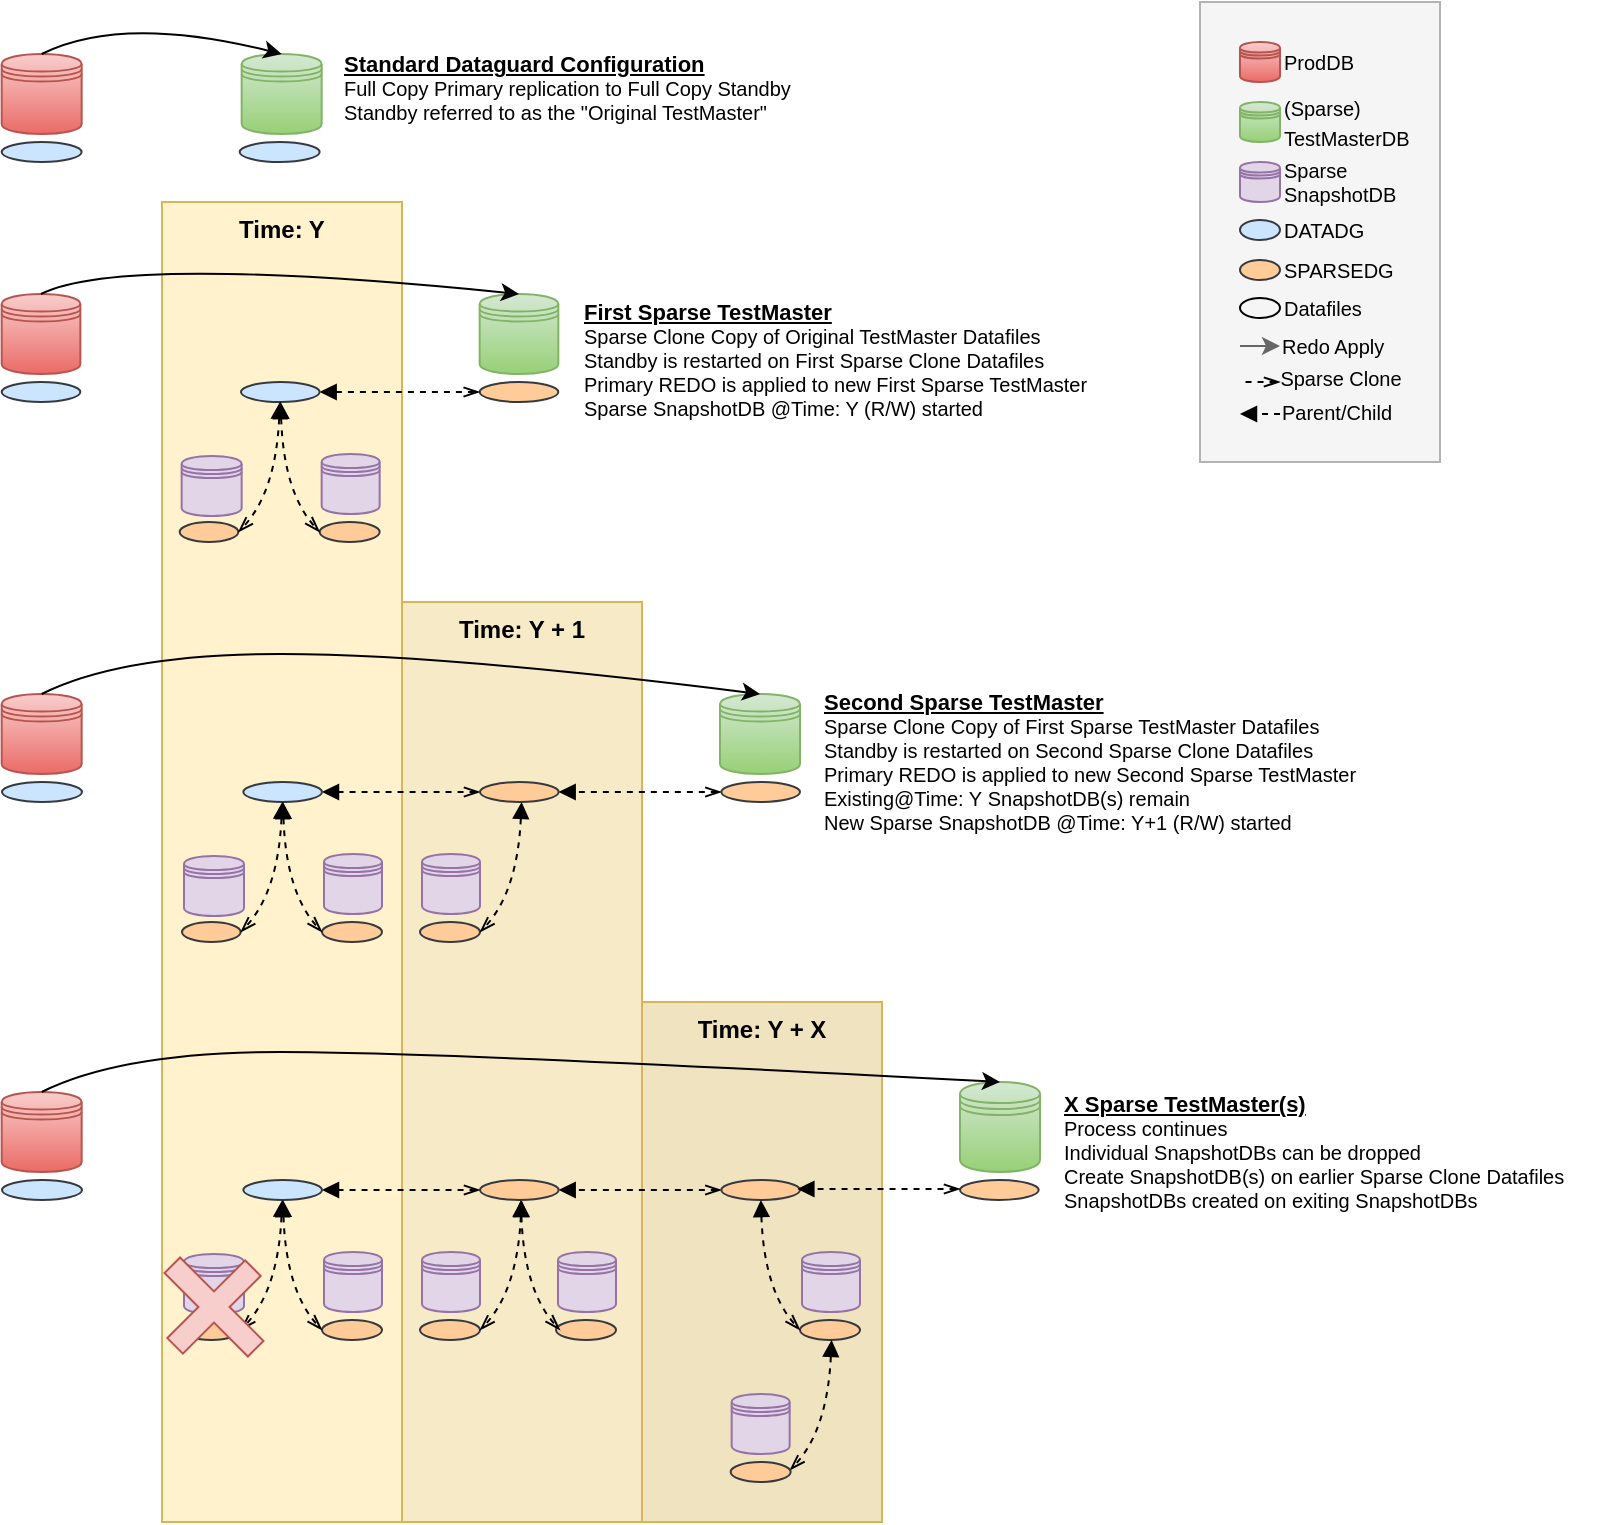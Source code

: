 <mxfile version="14.9.6" type="device"><diagram id="pp4aHIuUbtNrSbLuYtnG" name="Page-1"><mxGraphModel dx="1063" dy="852" grid="1" gridSize="10" guides="1" tooltips="1" connect="1" arrows="1" fold="1" page="1" pageScale="1" pageWidth="827" pageHeight="1169" math="0" shadow="0"><root><mxCell id="0"/><mxCell id="1" parent="0"/><mxCell id="ulJV0yLeA4NNYe66muK5-99" value="Time: Y + X" style="whiteSpace=wrap;html=1;labelBackgroundColor=none;fontSize=12;strokeColor=#d6b656;gradientDirection=west;align=center;fillColor=#F0E3C0;fontStyle=1;verticalAlign=top;" vertex="1" parent="1"><mxGeometry x="361" y="580" width="120" height="260" as="geometry"/></mxCell><mxCell id="ulJV0yLeA4NNYe66muK5-98" value="Time: Y + 1" style="whiteSpace=wrap;html=1;labelBackgroundColor=none;fontSize=12;strokeColor=#d6b656;gradientDirection=west;align=center;fillColor=#F7EAC6;labelPosition=center;verticalLabelPosition=middle;verticalAlign=top;fontStyle=1" vertex="1" parent="1"><mxGeometry x="241" y="380" width="120" height="460" as="geometry"/></mxCell><mxCell id="ulJV0yLeA4NNYe66muK5-97" value="&lt;b style=&quot;font-size: 12px&quot;&gt;Time: Y&lt;/b&gt;" style="whiteSpace=wrap;html=1;labelBackgroundColor=none;fontSize=10;strokeColor=#d6b656;fillColor=#fff2cc;gradientDirection=west;align=center;labelPosition=center;verticalLabelPosition=middle;verticalAlign=top;" vertex="1" parent="1"><mxGeometry x="121" y="180" width="120" height="660" as="geometry"/></mxCell><mxCell id="ulJV0yLeA4NNYe66muK5-18" value="" style="group" vertex="1" connectable="0" parent="1"><mxGeometry x="40.83" y="86" width="160" height="74" as="geometry"/></mxCell><mxCell id="iKCG7jsszdwksZ2AkNEg-17" value="" style="shape=datastore;whiteSpace=wrap;html=1;sketch=0;fillColor=#f8cecc;strokeColor=#b85450;gradientColor=#ea6b66;" parent="ulJV0yLeA4NNYe66muK5-18" vertex="1"><mxGeometry y="20" width="40" height="40" as="geometry"/></mxCell><mxCell id="GPzHyh5qhziG_9_zHaYN-1" value="" style="ellipse;whiteSpace=wrap;html=1;fillColor=#cce5ff;strokeColor=#36393d;" parent="ulJV0yLeA4NNYe66muK5-18" vertex="1"><mxGeometry y="64" width="40" height="10" as="geometry"/></mxCell><mxCell id="GPzHyh5qhziG_9_zHaYN-3" value="" style="ellipse;whiteSpace=wrap;html=1;fillColor=#cce5ff;strokeColor=#36393d;" parent="ulJV0yLeA4NNYe66muK5-18" vertex="1"><mxGeometry x="119" y="64" width="40" height="10" as="geometry"/></mxCell><mxCell id="GPzHyh5qhziG_9_zHaYN-5" value="" style="shape=datastore;whiteSpace=wrap;html=1;sketch=0;fillColor=#d5e8d4;strokeColor=#82b366;gradientColor=#97d077;" parent="ulJV0yLeA4NNYe66muK5-18" vertex="1"><mxGeometry x="120" y="20" width="40" height="40" as="geometry"/></mxCell><mxCell id="GPzHyh5qhziG_9_zHaYN-6" value="" style="edgeStyle=none;orthogonalLoop=1;jettySize=auto;html=1;entryX=0.5;entryY=0;entryDx=0;entryDy=0;entryPerimeter=0;exitX=0.5;exitY=0;exitDx=0;exitDy=0;curved=1;" parent="ulJV0yLeA4NNYe66muK5-18" source="iKCG7jsszdwksZ2AkNEg-17" target="GPzHyh5qhziG_9_zHaYN-5" edge="1"><mxGeometry as="geometry"><mxPoint x="20" y="10" as="sourcePoint"/><Array as="points"><mxPoint x="60"/></Array></mxGeometry></mxCell><mxCell id="ulJV0yLeA4NNYe66muK5-20" value="" style="group" vertex="1" connectable="0" parent="1"><mxGeometry x="40.83" y="206" width="278.34" height="144" as="geometry"/></mxCell><mxCell id="GPzHyh5qhziG_9_zHaYN-10" value="" style="shape=datastore;whiteSpace=wrap;html=1;sketch=0;fillColor=#f8cecc;strokeColor=#b85450;gradientColor=#ea6b66;" parent="ulJV0yLeA4NNYe66muK5-20" vertex="1"><mxGeometry y="20" width="39.339" height="40" as="geometry"/></mxCell><mxCell id="GPzHyh5qhziG_9_zHaYN-11" value="" style="ellipse;whiteSpace=wrap;html=1;fillColor=#cce5ff;strokeColor=#36393d;" parent="ulJV0yLeA4NNYe66muK5-20" vertex="1"><mxGeometry y="64" width="39.339" height="10" as="geometry"/></mxCell><mxCell id="GPzHyh5qhziG_9_zHaYN-12" value="" style="ellipse;whiteSpace=wrap;html=1;fillColor=#ffcc99;strokeColor=#36393d;" parent="ulJV0yLeA4NNYe66muK5-20" vertex="1"><mxGeometry x="239.001" y="64" width="39.339" height="10" as="geometry"/></mxCell><mxCell id="GPzHyh5qhziG_9_zHaYN-13" value="" style="shape=datastore;whiteSpace=wrap;html=1;sketch=0;fillColor=#d5e8d4;strokeColor=#82b366;gradientColor=#97d077;" parent="ulJV0yLeA4NNYe66muK5-20" vertex="1"><mxGeometry x="238.998" y="20" width="39.339" height="40" as="geometry"/></mxCell><mxCell id="GPzHyh5qhziG_9_zHaYN-34" style="edgeStyle=none;orthogonalLoop=1;jettySize=auto;html=1;entryX=0;entryY=0.5;entryDx=0;entryDy=0;dashed=1;endArrow=openThin;endFill=0;startArrow=block;startFill=1;" parent="ulJV0yLeA4NNYe66muK5-20" source="GPzHyh5qhziG_9_zHaYN-16" target="GPzHyh5qhziG_9_zHaYN-12" edge="1"><mxGeometry relative="1" as="geometry"/></mxCell><mxCell id="GPzHyh5qhziG_9_zHaYN-14" value="" style="edgeStyle=none;orthogonalLoop=1;jettySize=auto;html=1;entryX=0.5;entryY=0;entryDx=0;entryDy=0;entryPerimeter=0;exitX=0.5;exitY=0;exitDx=0;exitDy=0;curved=1;" parent="ulJV0yLeA4NNYe66muK5-20" source="GPzHyh5qhziG_9_zHaYN-10" target="GPzHyh5qhziG_9_zHaYN-13" edge="1"><mxGeometry as="geometry"><mxPoint x="19.669" y="10" as="sourcePoint"/><Array as="points"><mxPoint x="59.008"/></Array></mxGeometry></mxCell><mxCell id="ulJV0yLeA4NNYe66muK5-1" value="" style="group" vertex="1" connectable="0" parent="ulJV0yLeA4NNYe66muK5-20"><mxGeometry x="89" y="64" width="100" height="80" as="geometry"/></mxCell><mxCell id="GPzHyh5qhziG_9_zHaYN-16" value="" style="ellipse;whiteSpace=wrap;html=1;fillColor=#cce5ff;strokeColor=#36393d;" parent="ulJV0yLeA4NNYe66muK5-1" vertex="1"><mxGeometry x="30.66" width="39.34" height="10" as="geometry"/></mxCell><mxCell id="GPzHyh5qhziG_9_zHaYN-24" value="" style="shape=datastore;whiteSpace=wrap;html=1;sketch=0;fillColor=#e1d5e7;strokeColor=#9673a6;" parent="ulJV0yLeA4NNYe66muK5-1" vertex="1"><mxGeometry x="1" y="37" width="30" height="30" as="geometry"/></mxCell><mxCell id="GPzHyh5qhziG_9_zHaYN-27" value="" style="shape=datastore;whiteSpace=wrap;html=1;sketch=0;fillColor=#e1d5e7;strokeColor=#9673a6;" parent="ulJV0yLeA4NNYe66muK5-1" vertex="1"><mxGeometry x="71" y="36" width="29" height="30" as="geometry"/></mxCell><mxCell id="GPzHyh5qhziG_9_zHaYN-29" value="" style="ellipse;whiteSpace=wrap;html=1;fillColor=#ffcc99;strokeColor=#36393d;" parent="ulJV0yLeA4NNYe66muK5-1" vertex="1"><mxGeometry y="70" width="29.34" height="10" as="geometry"/></mxCell><mxCell id="GPzHyh5qhziG_9_zHaYN-32" style="edgeStyle=none;orthogonalLoop=1;jettySize=auto;html=1;entryX=1;entryY=0.5;entryDx=0;entryDy=0;curved=1;dashed=1;endArrow=openThin;endFill=0;startArrow=block;startFill=1;" parent="ulJV0yLeA4NNYe66muK5-1" source="GPzHyh5qhziG_9_zHaYN-16" target="GPzHyh5qhziG_9_zHaYN-29" edge="1"><mxGeometry relative="1" as="geometry"><Array as="points"><mxPoint x="48" y="56"/></Array></mxGeometry></mxCell><mxCell id="GPzHyh5qhziG_9_zHaYN-30" value="" style="ellipse;whiteSpace=wrap;html=1;fillColor=#ffcc99;strokeColor=#36393d;" parent="ulJV0yLeA4NNYe66muK5-1" vertex="1"><mxGeometry x="70" y="70" width="30" height="10" as="geometry"/></mxCell><mxCell id="GPzHyh5qhziG_9_zHaYN-33" style="edgeStyle=none;orthogonalLoop=1;jettySize=auto;html=1;entryX=0;entryY=0.5;entryDx=0;entryDy=0;dashed=1;endArrow=openThin;endFill=0;curved=1;startArrow=block;startFill=1;" parent="ulJV0yLeA4NNYe66muK5-1" source="GPzHyh5qhziG_9_zHaYN-16" target="GPzHyh5qhziG_9_zHaYN-30" edge="1"><mxGeometry relative="1" as="geometry"><Array as="points"><mxPoint x="52" y="56"/></Array></mxGeometry></mxCell><mxCell id="ulJV0yLeA4NNYe66muK5-28" value="" style="group" vertex="1" connectable="0" parent="1"><mxGeometry x="40.83" y="406" width="399.17" height="144" as="geometry"/></mxCell><mxCell id="ulJV0yLeA4NNYe66muK5-19" value="" style="group" vertex="1" connectable="0" parent="ulJV0yLeA4NNYe66muK5-28"><mxGeometry width="399.17" height="144" as="geometry"/></mxCell><mxCell id="GPzHyh5qhziG_9_zHaYN-19" value="" style="shape=datastore;whiteSpace=wrap;html=1;sketch=0;fillColor=#f8cecc;strokeColor=#b85450;gradientColor=#ea6b66;" parent="ulJV0yLeA4NNYe66muK5-19" vertex="1"><mxGeometry y="20" width="40" height="40" as="geometry"/></mxCell><mxCell id="GPzHyh5qhziG_9_zHaYN-20" value="" style="ellipse;whiteSpace=wrap;html=1;fillColor=#cce5ff;strokeColor=#36393d;" parent="ulJV0yLeA4NNYe66muK5-19" vertex="1"><mxGeometry x="0.17" y="64" width="40" height="10" as="geometry"/></mxCell><mxCell id="GPzHyh5qhziG_9_zHaYN-22" value="" style="shape=datastore;whiteSpace=wrap;html=1;sketch=0;fillColor=#d5e8d4;strokeColor=#82b366;gradientColor=#97d077;" parent="ulJV0yLeA4NNYe66muK5-19" vertex="1"><mxGeometry x="359.17" y="20" width="40" height="40" as="geometry"/></mxCell><mxCell id="GPzHyh5qhziG_9_zHaYN-23" value="" style="edgeStyle=none;orthogonalLoop=1;jettySize=auto;html=1;entryX=0.5;entryY=0;entryDx=0;entryDy=0;entryPerimeter=0;exitX=0.5;exitY=0;exitDx=0;exitDy=0;curved=1;" parent="ulJV0yLeA4NNYe66muK5-19" source="GPzHyh5qhziG_9_zHaYN-19" target="GPzHyh5qhziG_9_zHaYN-22" edge="1"><mxGeometry x="0.17" as="geometry"><mxPoint x="20.17" y="10" as="sourcePoint"/><Array as="points"><mxPoint x="60.17"/><mxPoint x="219.17"/></Array></mxGeometry></mxCell><mxCell id="ulJV0yLeA4NNYe66muK5-21" value="" style="edgeStyle=none;rounded=0;orthogonalLoop=1;jettySize=auto;html=1;entryX=1;entryY=0.5;entryDx=0;entryDy=0;endArrow=block;endFill=1;dashed=1;startArrow=openThin;startFill=0;" edge="1" parent="ulJV0yLeA4NNYe66muK5-19" source="GPzHyh5qhziG_9_zHaYN-36" target="ulJV0yLeA4NNYe66muK5-11"><mxGeometry relative="1" as="geometry"/></mxCell><mxCell id="GPzHyh5qhziG_9_zHaYN-36" value="" style="ellipse;whiteSpace=wrap;html=1;fillColor=#ffcc99;strokeColor=#36393d;" parent="ulJV0yLeA4NNYe66muK5-19" vertex="1"><mxGeometry x="239.171" y="64" width="39.339" height="10" as="geometry"/></mxCell><mxCell id="ulJV0yLeA4NNYe66muK5-22" value="" style="edgeStyle=none;rounded=0;orthogonalLoop=1;jettySize=auto;html=1;dashed=1;startArrow=openThin;startFill=0;endArrow=block;endFill=1;" edge="1" parent="ulJV0yLeA4NNYe66muK5-19" source="GPzHyh5qhziG_9_zHaYN-37" target="GPzHyh5qhziG_9_zHaYN-36"><mxGeometry relative="1" as="geometry"/></mxCell><mxCell id="GPzHyh5qhziG_9_zHaYN-37" value="" style="ellipse;whiteSpace=wrap;html=1;fillColor=#ffcc99;strokeColor=#36393d;" parent="ulJV0yLeA4NNYe66muK5-19" vertex="1"><mxGeometry x="359.831" y="64" width="39.339" height="10" as="geometry"/></mxCell><mxCell id="ulJV0yLeA4NNYe66muK5-10" value="" style="group" vertex="1" connectable="0" parent="ulJV0yLeA4NNYe66muK5-19"><mxGeometry x="90.17" y="64" width="100" height="80" as="geometry"/></mxCell><mxCell id="ulJV0yLeA4NNYe66muK5-11" value="" style="ellipse;whiteSpace=wrap;html=1;fillColor=#cce5ff;strokeColor=#36393d;" vertex="1" parent="ulJV0yLeA4NNYe66muK5-10"><mxGeometry x="30.66" width="39.34" height="10" as="geometry"/></mxCell><mxCell id="ulJV0yLeA4NNYe66muK5-12" value="" style="shape=datastore;whiteSpace=wrap;html=1;sketch=0;fillColor=#e1d5e7;strokeColor=#9673a6;" vertex="1" parent="ulJV0yLeA4NNYe66muK5-10"><mxGeometry x="1" y="37" width="30" height="30" as="geometry"/></mxCell><mxCell id="ulJV0yLeA4NNYe66muK5-13" value="" style="shape=datastore;whiteSpace=wrap;html=1;sketch=0;fillColor=#e1d5e7;strokeColor=#9673a6;" vertex="1" parent="ulJV0yLeA4NNYe66muK5-10"><mxGeometry x="71" y="36" width="29" height="30" as="geometry"/></mxCell><mxCell id="ulJV0yLeA4NNYe66muK5-14" value="" style="ellipse;whiteSpace=wrap;html=1;fillColor=#ffcc99;strokeColor=#36393d;" vertex="1" parent="ulJV0yLeA4NNYe66muK5-10"><mxGeometry y="70" width="29.34" height="10" as="geometry"/></mxCell><mxCell id="ulJV0yLeA4NNYe66muK5-15" style="edgeStyle=none;orthogonalLoop=1;jettySize=auto;html=1;entryX=1;entryY=0.5;entryDx=0;entryDy=0;curved=1;dashed=1;endArrow=openThin;endFill=0;startArrow=block;startFill=1;" edge="1" parent="ulJV0yLeA4NNYe66muK5-10" source="ulJV0yLeA4NNYe66muK5-11" target="ulJV0yLeA4NNYe66muK5-14"><mxGeometry relative="1" as="geometry"><Array as="points"><mxPoint x="48" y="56"/></Array></mxGeometry></mxCell><mxCell id="ulJV0yLeA4NNYe66muK5-16" value="" style="ellipse;whiteSpace=wrap;html=1;fillColor=#ffcc99;strokeColor=#36393d;" vertex="1" parent="ulJV0yLeA4NNYe66muK5-10"><mxGeometry x="70" y="70" width="30" height="10" as="geometry"/></mxCell><mxCell id="ulJV0yLeA4NNYe66muK5-17" style="edgeStyle=none;orthogonalLoop=1;jettySize=auto;html=1;entryX=0;entryY=0.5;entryDx=0;entryDy=0;dashed=1;endArrow=openThin;endFill=0;curved=1;startArrow=block;startFill=1;" edge="1" parent="ulJV0yLeA4NNYe66muK5-10" source="ulJV0yLeA4NNYe66muK5-11" target="ulJV0yLeA4NNYe66muK5-16"><mxGeometry relative="1" as="geometry"><Array as="points"><mxPoint x="52" y="56"/></Array></mxGeometry></mxCell><mxCell id="ulJV0yLeA4NNYe66muK5-23" value="" style="shape=datastore;whiteSpace=wrap;html=1;sketch=0;fillColor=#e1d5e7;strokeColor=#9673a6;" vertex="1" parent="ulJV0yLeA4NNYe66muK5-28"><mxGeometry x="210.17" y="100" width="29" height="30" as="geometry"/></mxCell><mxCell id="ulJV0yLeA4NNYe66muK5-25" value="" style="ellipse;whiteSpace=wrap;html=1;fillColor=#ffcc99;strokeColor=#36393d;" vertex="1" parent="ulJV0yLeA4NNYe66muK5-28"><mxGeometry x="209.17" y="134" width="30" height="10" as="geometry"/></mxCell><mxCell id="ulJV0yLeA4NNYe66muK5-27" style="edgeStyle=none;orthogonalLoop=1;jettySize=auto;html=1;entryX=1;entryY=0.5;entryDx=0;entryDy=0;curved=1;dashed=1;endArrow=openThin;endFill=0;startArrow=block;startFill=1;" edge="1" parent="ulJV0yLeA4NNYe66muK5-28"><mxGeometry relative="1" as="geometry"><Array as="points"><mxPoint x="257.83" y="120"/></Array><mxPoint x="259.964" y="74.0" as="sourcePoint"/><mxPoint x="239.17" y="139" as="targetPoint"/></mxGeometry></mxCell><mxCell id="ulJV0yLeA4NNYe66muK5-47" value="" style="shape=datastore;whiteSpace=wrap;html=1;sketch=0;fillColor=#e1d5e7;strokeColor=#9673a6;container=0;" vertex="1" parent="1"><mxGeometry x="251" y="705" width="29" height="30" as="geometry"/></mxCell><mxCell id="ulJV0yLeA4NNYe66muK5-48" value="" style="ellipse;whiteSpace=wrap;html=1;fillColor=#ffcc99;strokeColor=#36393d;container=0;" vertex="1" parent="1"><mxGeometry x="250" y="739" width="30" height="10" as="geometry"/></mxCell><mxCell id="ulJV0yLeA4NNYe66muK5-49" style="edgeStyle=none;orthogonalLoop=1;jettySize=auto;html=1;entryX=1;entryY=0.5;entryDx=0;entryDy=0;curved=1;dashed=1;endArrow=openThin;endFill=0;startArrow=block;startFill=1;" edge="1" parent="1"><mxGeometry x="40.83" y="605" as="geometry"><Array as="points"><mxPoint x="298.66" y="725"/></Array><mxPoint x="300.794" y="679.0" as="sourcePoint"/><mxPoint x="280.0" y="744" as="targetPoint"/></mxGeometry></mxCell><mxCell id="ulJV0yLeA4NNYe66muK5-31" value="" style="shape=datastore;whiteSpace=wrap;html=1;sketch=0;fillColor=#f8cecc;strokeColor=#b85450;gradientColor=#ea6b66;" vertex="1" parent="1"><mxGeometry x="40.83" y="625" width="40" height="40" as="geometry"/></mxCell><mxCell id="ulJV0yLeA4NNYe66muK5-32" value="" style="ellipse;whiteSpace=wrap;html=1;fillColor=#cce5ff;strokeColor=#36393d;" vertex="1" parent="1"><mxGeometry x="41" y="669" width="40" height="10" as="geometry"/></mxCell><mxCell id="ulJV0yLeA4NNYe66muK5-33" value="" style="shape=datastore;whiteSpace=wrap;html=1;sketch=0;fillColor=#d5e8d4;strokeColor=#82b366;gradientColor=#97d077;" vertex="1" parent="1"><mxGeometry x="520" y="620" width="40" height="45" as="geometry"/></mxCell><mxCell id="ulJV0yLeA4NNYe66muK5-34" value="" style="edgeStyle=none;orthogonalLoop=1;jettySize=auto;html=1;entryX=0.5;entryY=0;entryDx=0;entryDy=0;entryPerimeter=0;exitX=0.5;exitY=0;exitDx=0;exitDy=0;curved=1;" edge="1" parent="1" source="ulJV0yLeA4NNYe66muK5-31" target="ulJV0yLeA4NNYe66muK5-33"><mxGeometry x="41" y="605" as="geometry"><mxPoint x="61" y="615" as="sourcePoint"/><Array as="points"><mxPoint x="101" y="605"/><mxPoint x="260" y="605"/></Array></mxGeometry></mxCell><mxCell id="ulJV0yLeA4NNYe66muK5-35" value="" style="edgeStyle=none;rounded=0;orthogonalLoop=1;jettySize=auto;html=1;entryX=1;entryY=0.5;entryDx=0;entryDy=0;endArrow=block;endFill=1;dashed=1;startArrow=openThin;startFill=0;" edge="1" parent="1" source="ulJV0yLeA4NNYe66muK5-36" target="ulJV0yLeA4NNYe66muK5-40"><mxGeometry x="40.83" y="605" as="geometry"/></mxCell><mxCell id="ulJV0yLeA4NNYe66muK5-36" value="" style="ellipse;whiteSpace=wrap;html=1;fillColor=#ffcc99;strokeColor=#36393d;" vertex="1" parent="1"><mxGeometry x="280.001" y="669" width="39.339" height="10" as="geometry"/></mxCell><mxCell id="ulJV0yLeA4NNYe66muK5-37" value="" style="edgeStyle=none;rounded=0;orthogonalLoop=1;jettySize=auto;html=1;dashed=1;startArrow=openThin;startFill=0;endArrow=block;endFill=1;" edge="1" parent="1" source="ulJV0yLeA4NNYe66muK5-38" target="ulJV0yLeA4NNYe66muK5-36"><mxGeometry x="40.83" y="605" as="geometry"/></mxCell><mxCell id="ulJV0yLeA4NNYe66muK5-38" value="" style="ellipse;whiteSpace=wrap;html=1;fillColor=#ffcc99;strokeColor=#36393d;" vertex="1" parent="1"><mxGeometry x="400.661" y="669" width="39.339" height="10" as="geometry"/></mxCell><mxCell id="ulJV0yLeA4NNYe66muK5-39" value="" style="group" vertex="1" connectable="0" parent="1"><mxGeometry x="131" y="669" width="100" height="91" as="geometry"/></mxCell><mxCell id="ulJV0yLeA4NNYe66muK5-40" value="" style="ellipse;whiteSpace=wrap;html=1;fillColor=#cce5ff;strokeColor=#36393d;" vertex="1" parent="ulJV0yLeA4NNYe66muK5-39"><mxGeometry x="30.66" width="39.34" height="10" as="geometry"/></mxCell><mxCell id="ulJV0yLeA4NNYe66muK5-41" value="" style="shape=datastore;whiteSpace=wrap;html=1;sketch=0;fillColor=#e1d5e7;strokeColor=#9673a6;" vertex="1" parent="ulJV0yLeA4NNYe66muK5-39"><mxGeometry x="1" y="37" width="30" height="30" as="geometry"/></mxCell><mxCell id="ulJV0yLeA4NNYe66muK5-43" value="" style="ellipse;whiteSpace=wrap;html=1;fillColor=#ffcc99;strokeColor=#36393d;" vertex="1" parent="ulJV0yLeA4NNYe66muK5-39"><mxGeometry y="70" width="29.34" height="10" as="geometry"/></mxCell><mxCell id="ulJV0yLeA4NNYe66muK5-44" style="edgeStyle=none;orthogonalLoop=1;jettySize=auto;html=1;entryX=1;entryY=0.5;entryDx=0;entryDy=0;curved=1;dashed=1;endArrow=openThin;endFill=0;startArrow=block;startFill=1;" edge="1" parent="ulJV0yLeA4NNYe66muK5-39" source="ulJV0yLeA4NNYe66muK5-40" target="ulJV0yLeA4NNYe66muK5-43"><mxGeometry relative="1" as="geometry"><Array as="points"><mxPoint x="48" y="56"/></Array></mxGeometry></mxCell><mxCell id="ulJV0yLeA4NNYe66muK5-88" value="" style="shape=cross;whiteSpace=wrap;html=1;labelBackgroundColor=none;fontSize=10;strokeColor=#b85450;fillColor=#f8cecc;gradientDirection=west;align=left;rotation=45;" vertex="1" parent="ulJV0yLeA4NNYe66muK5-39"><mxGeometry x="-13.5" y="36" width="59" height="55" as="geometry"/></mxCell><mxCell id="ulJV0yLeA4NNYe66muK5-91" value="" style="group" vertex="1" connectable="0" parent="ulJV0yLeA4NNYe66muK5-39"><mxGeometry x="52" y="36" width="48" height="44" as="geometry"/></mxCell><mxCell id="ulJV0yLeA4NNYe66muK5-42" value="" style="shape=datastore;whiteSpace=wrap;html=1;sketch=0;fillColor=#e1d5e7;strokeColor=#9673a6;" vertex="1" parent="ulJV0yLeA4NNYe66muK5-91"><mxGeometry x="19" width="29" height="30" as="geometry"/></mxCell><mxCell id="ulJV0yLeA4NNYe66muK5-45" value="" style="ellipse;whiteSpace=wrap;html=1;fillColor=#ffcc99;strokeColor=#36393d;" vertex="1" parent="ulJV0yLeA4NNYe66muK5-91"><mxGeometry x="18" y="34" width="30" height="10" as="geometry"/></mxCell><mxCell id="ulJV0yLeA4NNYe66muK5-46" style="edgeStyle=none;orthogonalLoop=1;jettySize=auto;html=1;entryX=0;entryY=0.5;entryDx=0;entryDy=0;dashed=1;endArrow=openThin;endFill=0;curved=1;startArrow=block;startFill=1;" edge="1" parent="ulJV0yLeA4NNYe66muK5-91" source="ulJV0yLeA4NNYe66muK5-40" target="ulJV0yLeA4NNYe66muK5-45"><mxGeometry relative="1" as="geometry"><Array as="points"><mxPoint y="20"/></Array></mxGeometry></mxCell><mxCell id="ulJV0yLeA4NNYe66muK5-50" value="" style="ellipse;whiteSpace=wrap;html=1;fillColor=#ffcc99;strokeColor=#36393d;" vertex="1" parent="1"><mxGeometry x="520.001" y="669" width="39.339" height="10" as="geometry"/></mxCell><mxCell id="ulJV0yLeA4NNYe66muK5-51" value="" style="edgeStyle=none;rounded=0;orthogonalLoop=1;jettySize=auto;html=1;dashed=1;startArrow=openThin;startFill=0;endArrow=block;endFill=1;" edge="1" parent="1"><mxGeometry x="160.17" y="604.5" as="geometry"><mxPoint x="520.001" y="673.5" as="sourcePoint"/><mxPoint x="438.68" y="673.5" as="targetPoint"/></mxGeometry></mxCell><mxCell id="ulJV0yLeA4NNYe66muK5-52" value="" style="shape=datastore;whiteSpace=wrap;html=1;sketch=0;fillColor=#e1d5e7;strokeColor=#9673a6;container=0;" vertex="1" parent="1"><mxGeometry x="441" y="705" width="29" height="30" as="geometry"/></mxCell><mxCell id="ulJV0yLeA4NNYe66muK5-53" value="" style="ellipse;whiteSpace=wrap;html=1;fillColor=#ffcc99;strokeColor=#36393d;container=0;" vertex="1" parent="1"><mxGeometry x="440" y="739" width="30" height="10" as="geometry"/></mxCell><mxCell id="ulJV0yLeA4NNYe66muK5-54" style="edgeStyle=none;orthogonalLoop=1;jettySize=auto;html=1;entryX=0;entryY=0.5;entryDx=0;entryDy=0;dashed=1;endArrow=openThin;endFill=0;curved=1;startArrow=block;startFill=1;" edge="1" parent="1"><mxGeometry relative="1" as="geometry"><Array as="points"><mxPoint x="422" y="725"/></Array><mxPoint x="420.428" y="679.0" as="sourcePoint"/><mxPoint x="440" y="744" as="targetPoint"/></mxGeometry></mxCell><mxCell id="ulJV0yLeA4NNYe66muK5-55" style="edgeStyle=none;orthogonalLoop=1;jettySize=auto;html=1;entryX=1;entryY=0.5;entryDx=0;entryDy=0;curved=1;dashed=1;endArrow=openThin;endFill=0;startArrow=block;startFill=1;" edge="1" parent="1"><mxGeometry x="195.83" y="675" as="geometry"><Array as="points"><mxPoint x="453.66" y="795"/></Array><mxPoint x="455.794" y="749.0" as="sourcePoint"/><mxPoint x="435.0" y="814" as="targetPoint"/></mxGeometry></mxCell><mxCell id="ulJV0yLeA4NNYe66muK5-56" value="" style="ellipse;whiteSpace=wrap;html=1;fillColor=#ffcc99;strokeColor=#36393d;container=0;" vertex="1" parent="1"><mxGeometry x="405.33" y="810" width="30" height="10" as="geometry"/></mxCell><mxCell id="ulJV0yLeA4NNYe66muK5-57" value="" style="shape=datastore;whiteSpace=wrap;html=1;sketch=0;fillColor=#e1d5e7;strokeColor=#9673a6;container=0;" vertex="1" parent="1"><mxGeometry x="405.83" y="776" width="29" height="30" as="geometry"/></mxCell><mxCell id="ulJV0yLeA4NNYe66muK5-76" value="" style="whiteSpace=wrap;html=1;fontSize=10;align=left;fillColor=#f5f5f5;fontColor=#333333;strokeColor=#B3B3B3;" vertex="1" parent="1"><mxGeometry x="640" y="80" width="120" height="230" as="geometry"/></mxCell><mxCell id="ulJV0yLeA4NNYe66muK5-60" value="ProdDB" style="shape=datastore;whiteSpace=wrap;html=1;sketch=0;fillColor=#f8cecc;strokeColor=#b85450;gradientColor=#ea6b66;labelPosition=right;verticalLabelPosition=middle;align=left;verticalAlign=middle;fontSize=10;" vertex="1" parent="1"><mxGeometry x="660" y="100" width="20" height="20" as="geometry"/></mxCell><mxCell id="ulJV0yLeA4NNYe66muK5-61" value="&lt;font style=&quot;font-size: 10px&quot;&gt;(Sparse)&lt;br&gt;TestMasterDB&lt;/font&gt;" style="shape=datastore;whiteSpace=wrap;html=1;sketch=0;fillColor=#d5e8d4;strokeColor=#82b366;gradientColor=#97d077;labelPosition=right;verticalLabelPosition=middle;align=left;verticalAlign=middle;" vertex="1" parent="1"><mxGeometry x="660" y="130" width="20" height="20" as="geometry"/></mxCell><mxCell id="ulJV0yLeA4NNYe66muK5-67" value="" style="group" vertex="1" connectable="0" parent="1"><mxGeometry x="660" y="189" width="20" height="30" as="geometry"/></mxCell><mxCell id="ulJV0yLeA4NNYe66muK5-62" value="DATADG" style="ellipse;whiteSpace=wrap;html=1;fillColor=#cce5ff;strokeColor=#36393d;labelPosition=right;verticalLabelPosition=middle;align=left;verticalAlign=middle;fontSize=10;" vertex="1" parent="ulJV0yLeA4NNYe66muK5-67"><mxGeometry width="20" height="10" as="geometry"/></mxCell><mxCell id="ulJV0yLeA4NNYe66muK5-66" value="SPARSEDG" style="ellipse;whiteSpace=wrap;html=1;fillColor=#ffcc99;strokeColor=#36393d;labelPosition=right;verticalLabelPosition=middle;align=left;verticalAlign=middle;fontSize=10;" vertex="1" parent="ulJV0yLeA4NNYe66muK5-67"><mxGeometry y="20" width="20" height="10" as="geometry"/></mxCell><mxCell id="ulJV0yLeA4NNYe66muK5-68" value="Sparse&lt;br style=&quot;font-size: 10px&quot;&gt;SnapshotDB" style="shape=datastore;whiteSpace=wrap;html=1;sketch=0;fillColor=#e1d5e7;strokeColor=#9673a6;labelPosition=right;verticalLabelPosition=middle;align=left;verticalAlign=middle;fontSize=10;" vertex="1" parent="1"><mxGeometry x="660" y="160" width="20" height="20" as="geometry"/></mxCell><mxCell id="ulJV0yLeA4NNYe66muK5-70" value="Redo Apply" style="edgeStyle=none;orthogonalLoop=1;jettySize=auto;html=1;entryX=0.5;entryY=0;entryDx=0;entryDy=0;entryPerimeter=0;rounded=0;labelPosition=right;verticalLabelPosition=middle;align=left;verticalAlign=middle;fontSize=10;spacingLeft=9;fillColor=#f5f5f5;strokeColor=#666666;labelBackgroundColor=none;" edge="1" parent="1"><mxGeometry x="499.17" y="146" as="geometry"><mxPoint x="660" y="252" as="sourcePoint"/><Array as="points"><mxPoint x="670" y="252"/></Array><mxPoint x="680" y="252" as="targetPoint"/></mxGeometry></mxCell><mxCell id="ulJV0yLeA4NNYe66muK5-71" value="" style="edgeStyle=none;rounded=0;orthogonalLoop=1;jettySize=auto;html=1;dashed=1;startArrow=openThin;startFill=0;endArrow=none;endFill=0;" edge="1" parent="1"><mxGeometry x="640" y="100" as="geometry"><mxPoint x="680.001" y="270" as="sourcePoint"/><mxPoint x="660" y="270" as="targetPoint"/></mxGeometry></mxCell><mxCell id="ulJV0yLeA4NNYe66muK5-72" value="Sparse Clone" style="edgeLabel;html=1;align=center;verticalAlign=middle;resizable=0;points=[];fontSize=10;labelBackgroundColor=none;" vertex="1" connectable="0" parent="ulJV0yLeA4NNYe66muK5-71"><mxGeometry x="-0.2" y="1" relative="1" as="geometry"><mxPoint x="38" y="-3" as="offset"/></mxGeometry></mxCell><mxCell id="ulJV0yLeA4NNYe66muK5-73" value="" style="edgeStyle=none;rounded=0;orthogonalLoop=1;jettySize=auto;html=1;dashed=1;startArrow=none;startFill=0;endArrow=block;endFill=1;" edge="1" parent="1"><mxGeometry x="640" y="100" as="geometry"><mxPoint x="680" y="286" as="sourcePoint"/><mxPoint x="660.0" y="286" as="targetPoint"/><Array as="points"><mxPoint x="670" y="286"/></Array></mxGeometry></mxCell><mxCell id="ulJV0yLeA4NNYe66muK5-74" value="Parent/Child" style="edgeLabel;html=1;align=center;verticalAlign=middle;resizable=0;points=[];fontSize=10;labelBackgroundColor=none;" vertex="1" connectable="0" parent="ulJV0yLeA4NNYe66muK5-73"><mxGeometry x="-0.5" y="2" relative="1" as="geometry"><mxPoint x="33" y="-3" as="offset"/></mxGeometry></mxCell><mxCell id="ulJV0yLeA4NNYe66muK5-78" value="Datafiles" style="ellipse;whiteSpace=wrap;html=1;labelPosition=right;verticalLabelPosition=middle;align=left;verticalAlign=middle;fontSize=10;gradientDirection=west;gradientColor=#7EA6E0;fillColor=none;" vertex="1" parent="1"><mxGeometry x="660" y="228" width="20" height="10" as="geometry"/></mxCell><mxCell id="ulJV0yLeA4NNYe66muK5-82" value="&lt;u style=&quot;font-size: 11px&quot;&gt;&lt;b&gt;Standard Dataguard Configuration&lt;br&gt;&lt;/b&gt;&lt;/u&gt;Full Copy Primary replication to Full Copy Standby&lt;br&gt;Standby referred to as the &quot;Original TestMaster&quot;" style="text;html=1;align=left;verticalAlign=middle;resizable=0;points=[];autosize=1;strokeColor=none;fontSize=10;" vertex="1" parent="1"><mxGeometry x="210" y="103" width="240" height="40" as="geometry"/></mxCell><mxCell id="ulJV0yLeA4NNYe66muK5-85" value="&lt;font style=&quot;font-size: 11px&quot;&gt;&lt;b&gt;&lt;u&gt;First Sparse TestMaster&lt;/u&gt;&lt;br&gt;&lt;/b&gt;&lt;/font&gt;Sparse Clone Copy of Original TestMaster Datafiles&lt;br&gt;Standby is restarted on First Sparse Clone Datafiles&lt;br&gt;Primary REDO is applied to new First Sparse TestMaster&lt;br&gt;Sparse SnapshotDB @Time: Y (R/W) started&amp;nbsp;" style="text;html=1;resizable=0;autosize=1;align=left;verticalAlign=middle;points=[];fillColor=none;strokeColor=none;rounded=0;labelBackgroundColor=none;fontSize=10;" vertex="1" parent="1"><mxGeometry x="330" y="224" width="270" height="70" as="geometry"/></mxCell><mxCell id="ulJV0yLeA4NNYe66muK5-86" value="&lt;font style=&quot;font-size: 11px&quot;&gt;&lt;b&gt;&lt;u&gt;Second Sparse TestMaster&lt;/u&gt;&lt;br&gt;&lt;/b&gt;&lt;/font&gt;Sparse Clone Copy of First Sparse TestMaster Datafiles&lt;br&gt;Standby is restarted on Second Sparse Clone Datafiles&lt;br&gt;Primary REDO is applied to new Second Sparse TestMaster&lt;br&gt;Existing@Time: Y&amp;nbsp;SnapshotDB(s) remain&lt;br&gt;New Sparse SnapshotDB @Time: Y+1 (R/W) started&amp;nbsp;" style="text;html=1;resizable=0;autosize=1;align=left;verticalAlign=middle;points=[];fillColor=none;strokeColor=none;rounded=0;labelBackgroundColor=none;fontSize=10;" vertex="1" parent="1"><mxGeometry x="450" y="420" width="280" height="80" as="geometry"/></mxCell><mxCell id="ulJV0yLeA4NNYe66muK5-87" value="&lt;u style=&quot;font-size: 11px&quot;&gt;&lt;b&gt;X Sparse TestMaster(s)&lt;br&gt;&lt;/b&gt;&lt;/u&gt;Process continues&lt;br&gt;Individual SnapshotDBs can be dropped&lt;br&gt;Create SnapshotDB(s) on earlier Sparse Clone Datafiles&lt;br&gt;SnapshotDBs created on exiting SnapshotDBs" style="text;html=1;align=left;verticalAlign=middle;resizable=0;points=[];autosize=1;strokeColor=none;fontSize=10;" vertex="1" parent="1"><mxGeometry x="570" y="620" width="270" height="70" as="geometry"/></mxCell><mxCell id="ulJV0yLeA4NNYe66muK5-92" value="" style="group" vertex="1" connectable="0" parent="1"><mxGeometry x="300" y="705" width="48" height="44" as="geometry"/></mxCell><mxCell id="ulJV0yLeA4NNYe66muK5-93" value="" style="shape=datastore;whiteSpace=wrap;html=1;sketch=0;fillColor=#e1d5e7;strokeColor=#9673a6;" vertex="1" parent="ulJV0yLeA4NNYe66muK5-92"><mxGeometry x="19" width="29" height="30" as="geometry"/></mxCell><mxCell id="ulJV0yLeA4NNYe66muK5-94" value="" style="ellipse;whiteSpace=wrap;html=1;fillColor=#ffcc99;strokeColor=#36393d;" vertex="1" parent="ulJV0yLeA4NNYe66muK5-92"><mxGeometry x="18" y="34" width="30" height="10" as="geometry"/></mxCell><mxCell id="ulJV0yLeA4NNYe66muK5-95" style="edgeStyle=none;orthogonalLoop=1;jettySize=auto;html=1;entryX=0;entryY=0.5;entryDx=0;entryDy=0;dashed=1;endArrow=openThin;endFill=0;curved=1;startArrow=block;startFill=1;" edge="1" parent="ulJV0yLeA4NNYe66muK5-92" target="ulJV0yLeA4NNYe66muK5-94"><mxGeometry relative="1" as="geometry"><Array as="points"><mxPoint y="20"/></Array></mxGeometry></mxCell><mxCell id="ulJV0yLeA4NNYe66muK5-96" style="edgeStyle=none;orthogonalLoop=1;jettySize=auto;html=1;entryX=0;entryY=0.5;entryDx=0;entryDy=0;dashed=1;endArrow=openThin;endFill=0;curved=1;startArrow=block;startFill=1;" edge="1" parent="1"><mxGeometry relative="1" as="geometry"><Array as="points"><mxPoint x="302" y="725"/></Array><mxPoint x="300.428" y="679.0" as="sourcePoint"/><mxPoint x="320" y="744" as="targetPoint"/></mxGeometry></mxCell></root></mxGraphModel></diagram></mxfile>